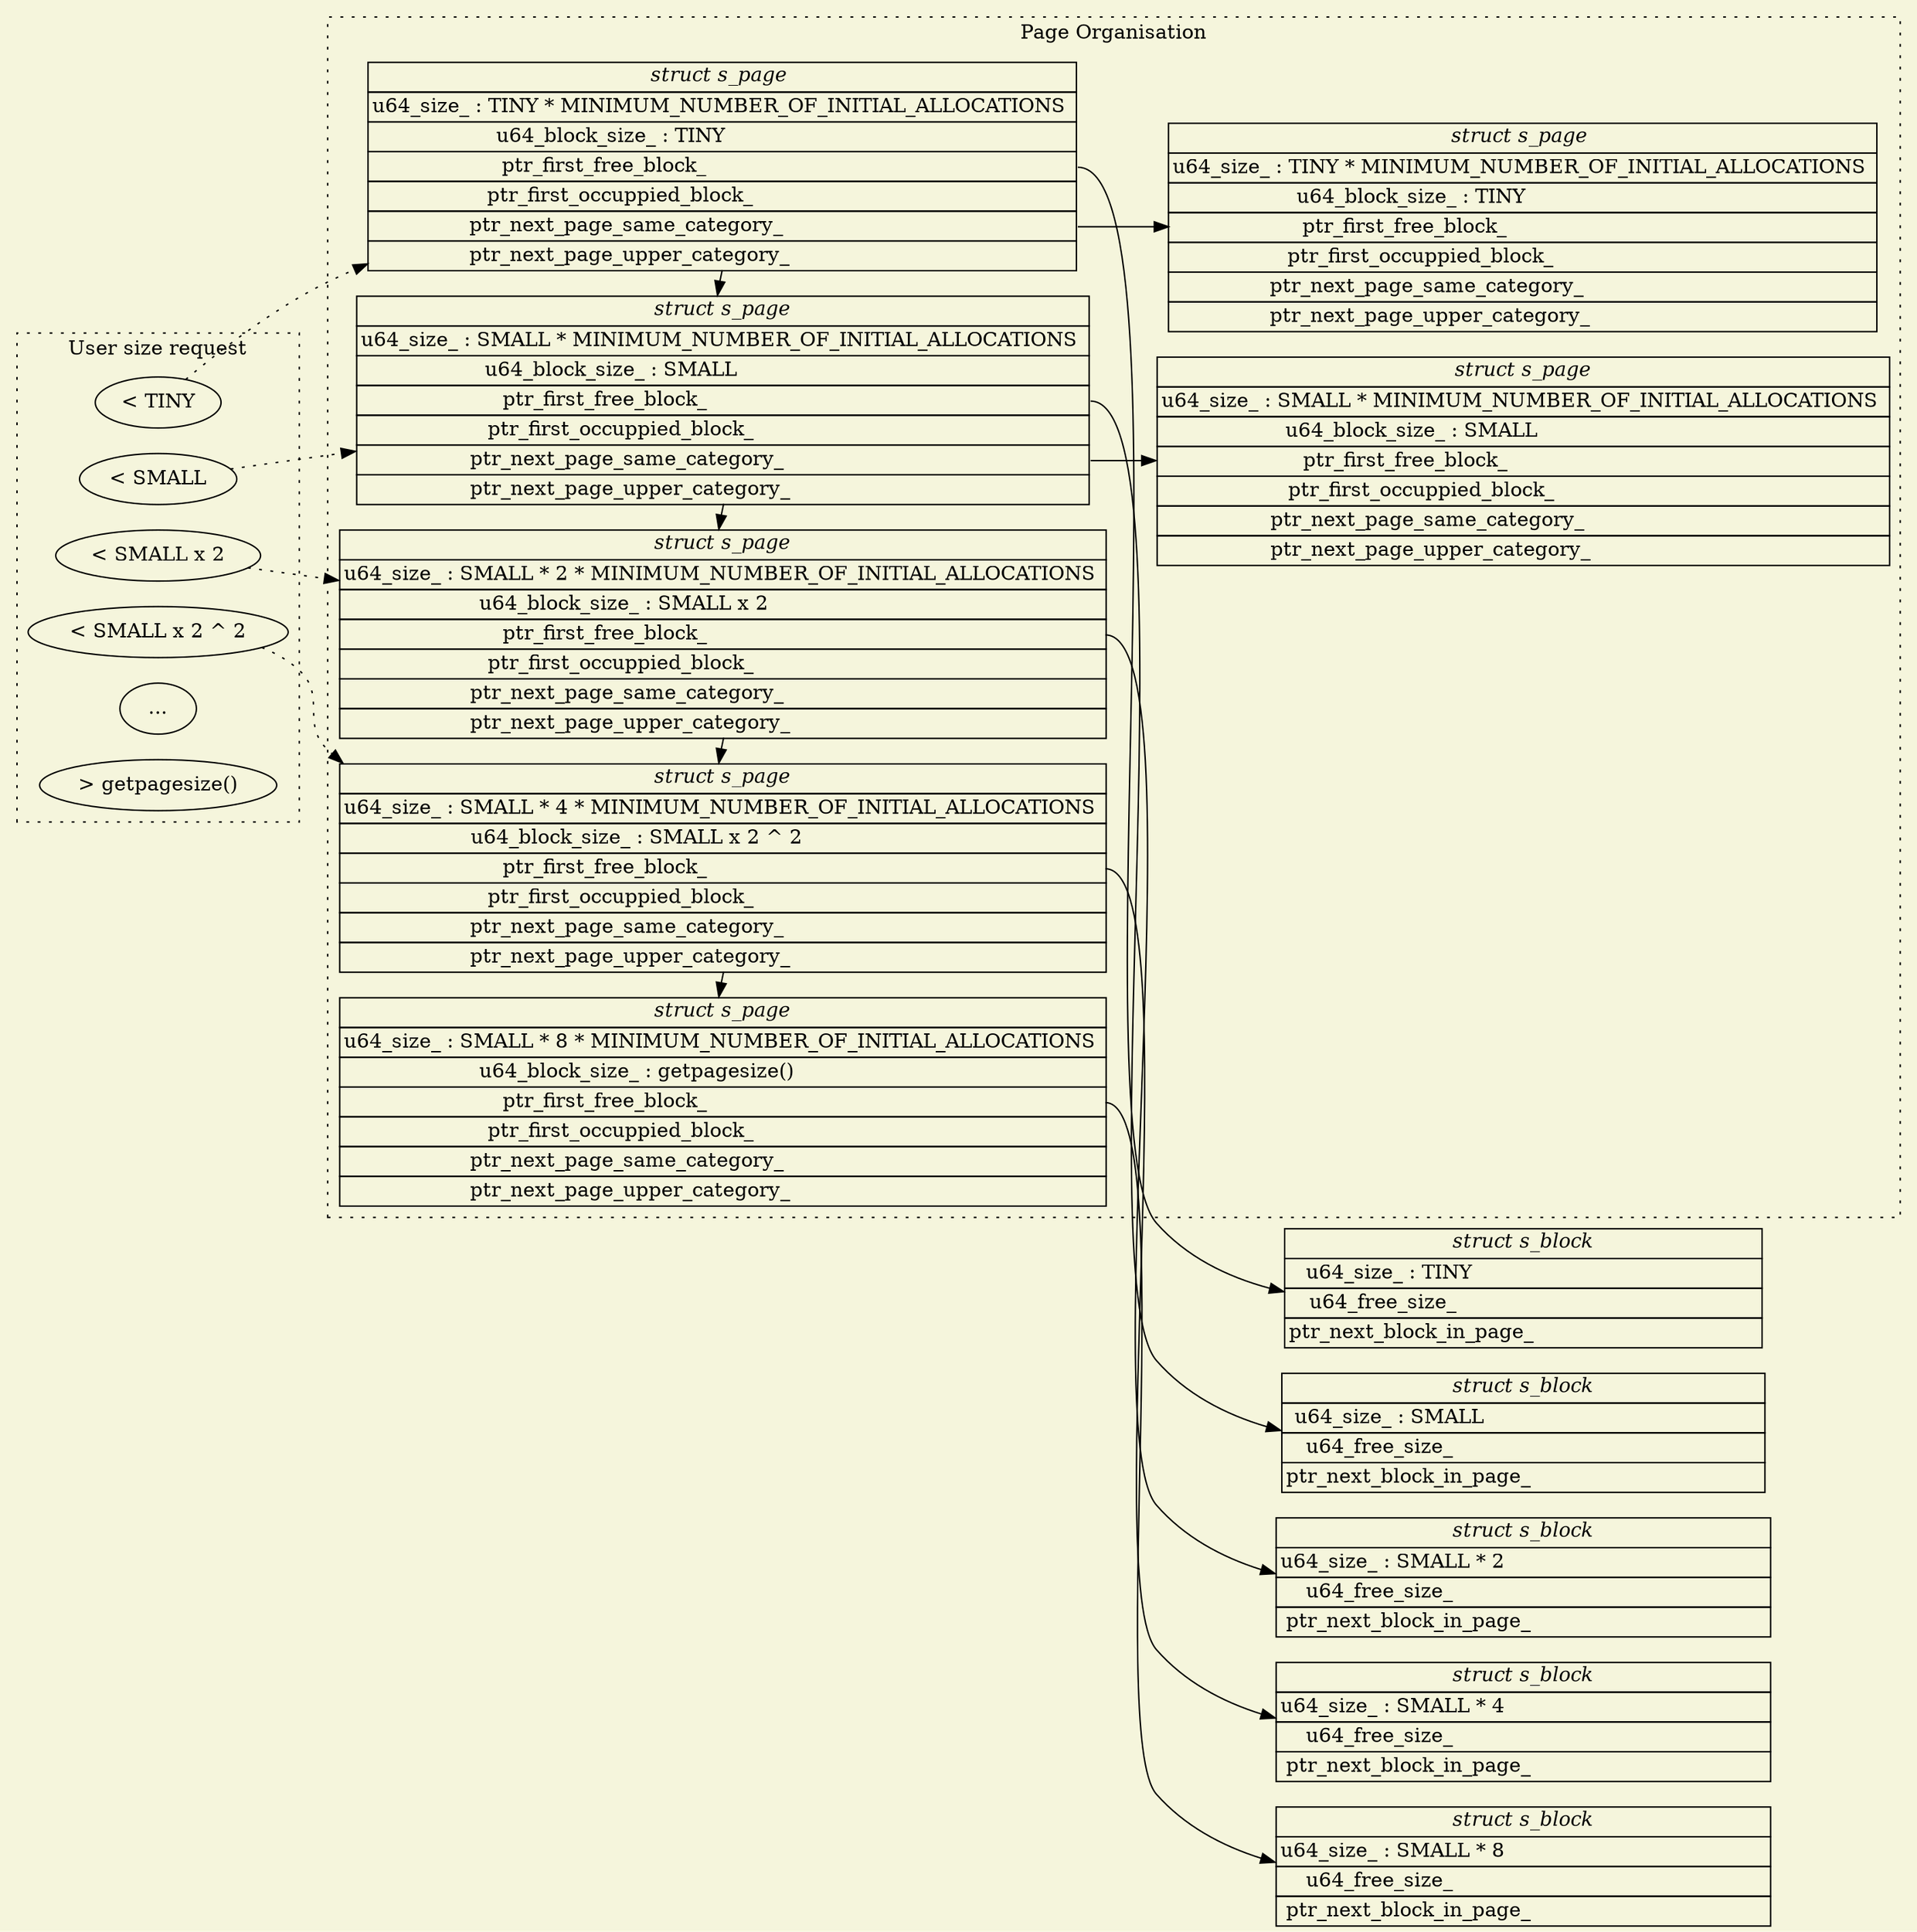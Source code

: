 digraph malloc_data_structure {

    graph [bgcolor="#f5f5dc"]
    direction="vertical"
    rankdir=LR

    subgraph cluster_page{
	    style="dotted"
        label="Page Organisation"
        tiny_user_request_2
        small_user_request_2
        tiny_user_request_1:5 -> small_user_request_1   [constraint=false]
        small_user_request_1:5 -> n                     [constraint=false]
        n:5 -> m                                        [constraint=false]
        m:5 -> o                                        [constraint=false]
    }

    subgraph cluster_page_size{
    	constraint=true
	    style="dotted"
        label="User size request"
        TINY                        [label="< TINY"]
        SMALL                       [label="< SMALL"]
        N                           [label="< SMALL x 2"]
        M                           [label="< SMALL x 2 ^ 2"]
        O                           [label="..."]
        superior_to_get_page_size   [label="> getpagesize()"]
    }

    TINY                    -> tiny_user_request_1    [style="dotted"]
    tiny_user_request_1:4   -> tiny_user_request_2
    tiny_user_request_1:2   -> block_tiny

    SMALL                   -> small_user_request_1   [style="dotted"]
    small_user_request_1:2   -> block_small
    small_user_request_1:4  -> small_user_request_2

    N                       -> n                      [style="dotted"]
    n:2                     ->block_n

    M                       -> m                      [style="dotted"]
    m:2                     ->block_m

    o:2                     -> block_o

    small_user_request_1 [label=<
    <table border="0" cellborder="1" cellspacing="0">
        <tr><td><i>struct s_page</i></td></tr>
        <tr><td port="0" >u64_size_ : SMALL * MINIMUM_NUMBER_OF_INITIAL_ALLOCATIONS </td></tr>
        <tr><td port="1" >u64_block_size_ : SMALL                                   </td></tr>
        <tr><td port="2" >ptr_first_free_block_                                     </td></tr>
        <tr><td port="3" >ptr_first_occuppied_block_                                </td></tr>
        <tr><td port="4" >ptr_next_page_same_category_                              </td></tr>
        <tr><td port="5" >ptr_next_page_upper_category_                             </td></tr>
    </table>>
    shape="plain"]

    small_user_request_2 [label=<
    <table border="0" cellborder="1" cellspacing="0">
        <tr><td><i>struct s_page</i></td></tr>
        <tr><td port="0" >u64_size_ : SMALL * MINIMUM_NUMBER_OF_INITIAL_ALLOCATIONS </td></tr>
        <tr><td port="1" >u64_block_size_ : SMALL                                   </td></tr>
        <tr><td port="2" >ptr_first_free_block_                                     </td></tr>
        <tr><td port="3" >ptr_first_occuppied_block_                                </td></tr>
        <tr><td port="4" >ptr_next_page_same_category_                              </td></tr>
        <tr><td port="5" >ptr_next_page_upper_category_                             </td></tr>
    </table>>
    shape="plain"]

    tiny_user_request_1 [label=<
    <table border="0" cellborder="1" cellspacing="0">
        <tr><td><i>struct s_page </i></td></tr>
        <tr><td port="0" >u64_size_ : TINY * MINIMUM_NUMBER_OF_INITIAL_ALLOCATIONS </td></tr>
        <tr><td port="1" >u64_block_size_ : TINY                                   </td></tr>
        <tr><td port="2" >ptr_first_free_block_                                     </td></tr>
        <tr><td port="3" >ptr_first_occuppied_block_                                </td></tr>
        <tr><td port="4" >ptr_next_page_same_category_                              </td></tr>
        <tr><td port="5" >ptr_next_page_upper_category_                             </td></tr>
    </table>>
    shape="plain"]

    tiny_user_request_2 [label=<
    <table border="0" cellborder="1" cellspacing="0">
        <tr><td><i>struct s_page </i></td></tr>
        <tr><td port="0" >u64_size_ : TINY * MINIMUM_NUMBER_OF_INITIAL_ALLOCATIONS </td></tr>
        <tr><td port="1" >u64_block_size_ : TINY                                   </td></tr>
        <tr><td port="2" >ptr_first_free_block_                                     </td></tr>
        <tr><td port="3" >ptr_first_occuppied_block_                                </td></tr>
        <tr><td port="4" >ptr_next_page_same_category_                              </td></tr>
        <tr><td port="5" >ptr_next_page_upper_category_                             </td></tr>
    </table>>
    shape="plain"]

    n [label=<
    <table border="0" cellborder="1" cellspacing="0">
        <tr><td><i>struct s_page</i></td></tr>
        <tr><td port="0" >u64_size_ : SMALL * 2 * MINIMUM_NUMBER_OF_INITIAL_ALLOCATIONS </td></tr>
        <tr><td port="1" >u64_block_size_ : SMALL x 2                               </td></tr>
        <tr><td port="2" >ptr_first_free_block_                                     </td></tr>
        <tr><td port="3" >ptr_first_occuppied_block_                                </td></tr>
        <tr><td port="4" >ptr_next_page_same_category_                              </td></tr>
        <tr><td port="5" >ptr_next_page_upper_category_                             </td></tr>
    </table>>
    shape="plain"]

    m [label=<
    <table border="0" cellborder="1" cellspacing="0">
        <tr><td><i>struct s_page</i></td></tr>
        <tr><td port="0" >u64_size_ : SMALL * 4 * MINIMUM_NUMBER_OF_INITIAL_ALLOCATIONS </td></tr>
        <tr><td port="1" >u64_block_size_ : SMALL x 2 ^ 2                           </td></tr>
        <tr><td port="2" >ptr_first_free_block_                                     </td></tr>
        <tr><td port="3" >ptr_first_occuppied_block_                                </td></tr>
        <tr><td port="4" >ptr_next_page_same_category_                              </td></tr>
        <tr><td port="5" >ptr_next_page_upper_category_                             </td></tr>
    </table>>
    shape="plain"]

    o [label=<
    <table border="0" cellborder="1" cellspacing="0">
        <tr><td><i>struct s_page</i></td></tr>
        <tr><td port="0" >u64_size_ : SMALL * 8 * MINIMUM_NUMBER_OF_INITIAL_ALLOCATIONS </td></tr>
        <tr><td port="1" >u64_block_size_ : getpagesize()                           </td></tr>
        <tr><td port="2" >ptr_first_free_block_                                     </td></tr>
        <tr><td port="3" >ptr_first_occuppied_block_                                </td></tr>
        <tr><td port="4" >ptr_next_page_same_category_                              </td></tr>
        <tr><td port="5" >ptr_next_page_upper_category_                             </td></tr>
    </table>>
    shape="plain"]

    block_tiny [label=<
    <table border="0" cellborder="1" cellspacing="0">
        <tr><td><i>struct s_block</i></td></tr>
        <tr><td port="0" >u64_size_ : TINY                                          </td></tr>
        <tr><td port="1" >u64_free_size_                                            </td></tr>
        <tr><td port="2" >ptr_next_block_in_page_                                   </td></tr>
    </table>>
    shape="plain"]

    block_small [label=<
    <table border="0" cellborder="1" cellspacing="0">
        <tr><td><i>struct s_block</i></td></tr>
        <tr><td port="0" >u64_size_ : SMALL                                          </td></tr>
        <tr><td port="1" >u64_free_size_                                             </td></tr>
        <tr><td port="2" >ptr_next_block_in_page_                                    </td></tr>
    </table>>
    shape="plain"]

    block_n [label=<
    <table border="0" cellborder="1" cellspacing="0">
        <tr><td><i>struct s_block</i></td></tr>
        <tr><td port="0" >u64_size_ : SMALL * 2                                         </td></tr>
        <tr><td port="1" >u64_free_size_                                             </td></tr>
        <tr><td port="2" >ptr_next_block_in_page_                                    </td></tr>
    </table>>
    shape="plain"]

    block_m [label=<
    <table border="0" cellborder="1" cellspacing="0">
        <tr><td><i>struct s_block</i></td></tr>
        <tr><td port="0" >u64_size_ : SMALL * 4                                         </td></tr>
        <tr><td port="1" >u64_free_size_                                             </td></tr>
        <tr><td port="2" >ptr_next_block_in_page_                                    </td></tr>
    </table>>
    shape="plain"]

    block_o [label=<
    <table border="0" cellborder="1" cellspacing="0">
        <tr><td><i>struct s_block</i></td></tr>
        <tr><td port="0" >u64_size_ : SMALL * 8                                         </td></tr>
        <tr><td port="1" >u64_free_size_                                             </td></tr>
        <tr><td port="2" >ptr_next_block_in_page_                                    </td></tr>
    </table>>
    shape="plain"]
}
